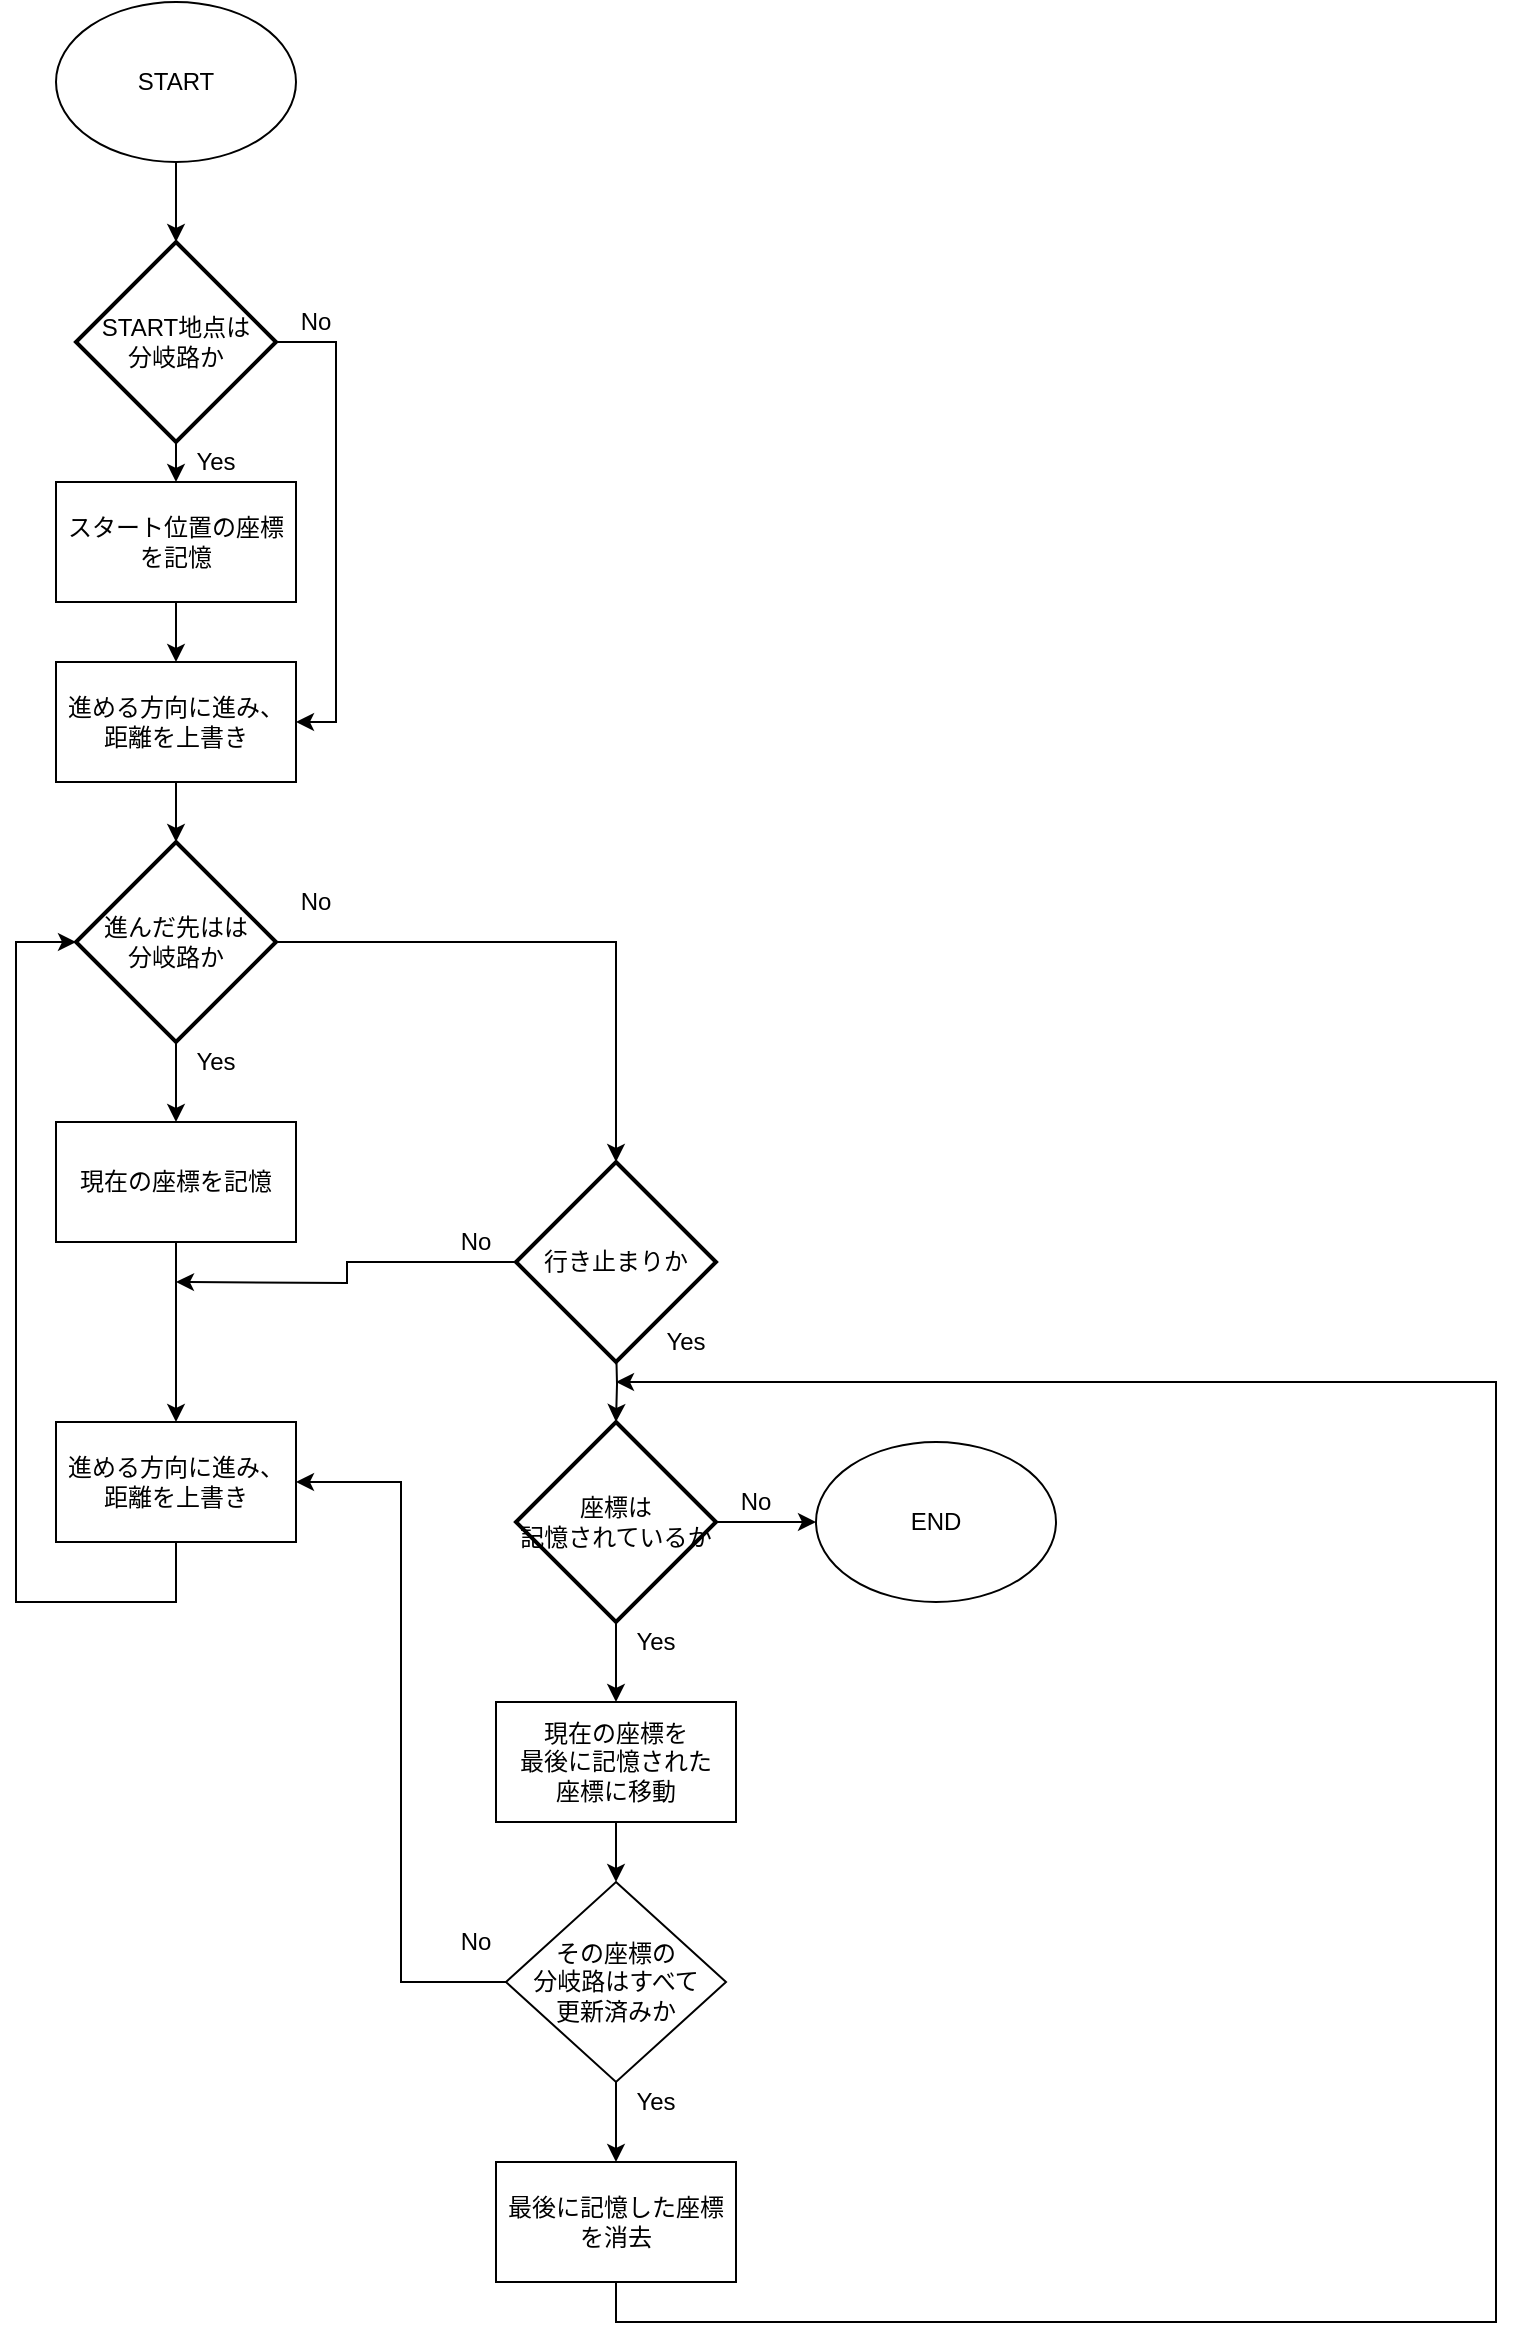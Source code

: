 <mxfile type="device" version="12.5.6"><diagram id="C5RBs43oDa-KdzZeNtuy" name="Page-1"><mxGraphModel grid="1" dx="1422" dy="760" gridSize="10" guides="1" tooltips="1" connect="1" arrows="1" fold="1" page="1" pageScale="1" pageWidth="1169" pageHeight="1654" math="0" shadow="0"><root><mxCell id="WIyWlLk6GJQsqaUBKTNV-0"/><mxCell id="WIyWlLk6GJQsqaUBKTNV-1" parent="WIyWlLk6GJQsqaUBKTNV-0"/><mxCell id="ZT4bDJopDThAnjBRuxK_-0" value="START" parent="WIyWlLk6GJQsqaUBKTNV-1" vertex="1" style="ellipse;whiteSpace=wrap;html=1;"><mxGeometry as="geometry" x="160" width="120" height="80"/></mxCell><mxCell id="p_W0jXkzf0kLU63Rr-wY-8" parent="WIyWlLk6GJQsqaUBKTNV-1" style="edgeStyle=orthogonalEdgeStyle;rounded=0;orthogonalLoop=1;jettySize=auto;html=1;entryX=1;entryY=0.5;entryDx=0;entryDy=0;" source="ZT4bDJopDThAnjBRuxK_-10" target="p_W0jXkzf0kLU63Rr-wY-4" edge="1"><mxGeometry as="geometry" relative="1"><mxPoint as="targetPoint" x="300" y="370"/><Array as="points"><mxPoint x="300" y="170"/><mxPoint x="300" y="360"/></Array></mxGeometry></mxCell><mxCell id="ZT4bDJopDThAnjBRuxK_-10" value="START地点は&lt;br&gt;分岐路か" parent="WIyWlLk6GJQsqaUBKTNV-1" vertex="1" style="strokeWidth=2;html=1;shape=mxgraph.flowchart.decision;whiteSpace=wrap;"><mxGeometry as="geometry" x="170" width="100" height="100" y="120"/></mxCell><mxCell id="ZT4bDJopDThAnjBRuxK_-12" value="" parent="WIyWlLk6GJQsqaUBKTNV-1" style="endArrow=classic;html=1;exitX=0.5;exitY=1;exitDx=0;exitDy=0;" source="ZT4bDJopDThAnjBRuxK_-0" target="ZT4bDJopDThAnjBRuxK_-10" edge="1"><mxGeometry as="geometry" width="50" height="50" relative="1"><mxPoint as="sourcePoint" x="160" y="320"/><mxPoint as="targetPoint" x="220" y="150"/></mxGeometry></mxCell><mxCell id="p_W0jXkzf0kLU63Rr-wY-3" parent="WIyWlLk6GJQsqaUBKTNV-1" style="edgeStyle=orthogonalEdgeStyle;rounded=0;orthogonalLoop=1;jettySize=auto;html=1;" source="ZT4bDJopDThAnjBRuxK_-15" edge="1"><mxGeometry as="geometry" relative="1"><mxPoint as="targetPoint" x="220" y="330"/></mxGeometry></mxCell><mxCell id="ZT4bDJopDThAnjBRuxK_-15" value="スタート位置の座標を記憶" parent="WIyWlLk6GJQsqaUBKTNV-1" vertex="1" style="rounded=0;whiteSpace=wrap;html=1;"><mxGeometry as="geometry" x="160" width="120" height="60" y="240"/></mxCell><mxCell id="ZT4bDJopDThAnjBRuxK_-16" value="" parent="WIyWlLk6GJQsqaUBKTNV-1" style="endArrow=classic;html=1;exitX=0.5;exitY=1;exitDx=0;exitDy=0;exitPerimeter=0;entryX=0.5;entryY=0;entryDx=0;entryDy=0;" source="ZT4bDJopDThAnjBRuxK_-10" target="ZT4bDJopDThAnjBRuxK_-15" edge="1"><mxGeometry as="geometry" width="50" height="50" relative="1"><mxPoint as="sourcePoint" x="160" y="370"/><mxPoint as="targetPoint" x="210" y="320"/></mxGeometry></mxCell><mxCell id="p_W0jXkzf0kLU63Rr-wY-0" value="Yes" parent="WIyWlLk6GJQsqaUBKTNV-1" vertex="1" style="text;html=1;strokeColor=none;fillColor=none;align=center;verticalAlign=middle;whiteSpace=wrap;rounded=0;"><mxGeometry as="geometry" x="220" width="40" height="20" y="220"/></mxCell><mxCell id="p_W0jXkzf0kLU63Rr-wY-13" parent="WIyWlLk6GJQsqaUBKTNV-1" style="edgeStyle=orthogonalEdgeStyle;rounded=0;orthogonalLoop=1;jettySize=auto;html=1;entryX=0.5;entryY=0;entryDx=0;entryDy=0;entryPerimeter=0;" source="p_W0jXkzf0kLU63Rr-wY-4" target="p_W0jXkzf0kLU63Rr-wY-14" edge="1"><mxGeometry as="geometry" relative="1"><mxPoint as="targetPoint" x="240" y="420"/></mxGeometry></mxCell><mxCell id="p_W0jXkzf0kLU63Rr-wY-4" value="進める方向に進み、&lt;br&gt;距離を上書き" parent="WIyWlLk6GJQsqaUBKTNV-1" vertex="1" style="rounded=0;whiteSpace=wrap;html=1;"><mxGeometry as="geometry" x="160" width="120" height="60" y="330"/></mxCell><mxCell id="p_W0jXkzf0kLU63Rr-wY-9" value="No" parent="WIyWlLk6GJQsqaUBKTNV-1" vertex="1" style="text;html=1;strokeColor=none;fillColor=none;align=center;verticalAlign=middle;whiteSpace=wrap;rounded=0;"><mxGeometry as="geometry" x="270" width="40" height="20" y="150"/></mxCell><mxCell id="p_W0jXkzf0kLU63Rr-wY-16" parent="WIyWlLk6GJQsqaUBKTNV-1" style="edgeStyle=orthogonalEdgeStyle;rounded=0;orthogonalLoop=1;jettySize=auto;html=1;entryX=0.5;entryY=0;entryDx=0;entryDy=0;" source="p_W0jXkzf0kLU63Rr-wY-14" target="p_W0jXkzf0kLU63Rr-wY-15" edge="1"><mxGeometry as="geometry" relative="1"/></mxCell><mxCell id="p_W0jXkzf0kLU63Rr-wY-20" value="" parent="WIyWlLk6GJQsqaUBKTNV-1" style="edgeStyle=orthogonalEdgeStyle;rounded=0;orthogonalLoop=1;jettySize=auto;html=1;" source="p_W0jXkzf0kLU63Rr-wY-14" target="p_W0jXkzf0kLU63Rr-wY-19" edge="1"><mxGeometry as="geometry" relative="1"/></mxCell><mxCell id="p_W0jXkzf0kLU63Rr-wY-14" value="進んだ先はは&lt;br&gt;分岐路か" parent="WIyWlLk6GJQsqaUBKTNV-1" vertex="1" style="strokeWidth=2;html=1;shape=mxgraph.flowchart.decision;whiteSpace=wrap;"><mxGeometry as="geometry" x="170" width="100" height="100" y="420"/></mxCell><mxCell id="p_W0jXkzf0kLU63Rr-wY-22" value="" parent="WIyWlLk6GJQsqaUBKTNV-1" style="edgeStyle=orthogonalEdgeStyle;rounded=0;orthogonalLoop=1;jettySize=auto;html=1;" target="p_W0jXkzf0kLU63Rr-wY-21" edge="1"><mxGeometry as="geometry" relative="1"><mxPoint as="sourcePoint" x="440" y="670"/></mxGeometry></mxCell><mxCell id="p_W0jXkzf0kLU63Rr-wY-35" parent="WIyWlLk6GJQsqaUBKTNV-1" style="edgeStyle=orthogonalEdgeStyle;rounded=0;orthogonalLoop=1;jettySize=auto;html=1;" source="p_W0jXkzf0kLU63Rr-wY-19" edge="1"><mxGeometry as="geometry" relative="1"><mxPoint as="targetPoint" x="220" y="640"/></mxGeometry></mxCell><mxCell id="p_W0jXkzf0kLU63Rr-wY-19" value="行き止まりか" parent="WIyWlLk6GJQsqaUBKTNV-1" vertex="1" style="strokeWidth=2;html=1;shape=mxgraph.flowchart.decision;whiteSpace=wrap;"><mxGeometry as="geometry" x="390" width="100" height="100" y="580"/></mxCell><mxCell id="p_W0jXkzf0kLU63Rr-wY-30" parent="WIyWlLk6GJQsqaUBKTNV-1" style="edgeStyle=orthogonalEdgeStyle;rounded=0;orthogonalLoop=1;jettySize=auto;html=1;" source="p_W0jXkzf0kLU63Rr-wY-21" target="p_W0jXkzf0kLU63Rr-wY-31" edge="1"><mxGeometry as="geometry" relative="1"><mxPoint as="targetPoint" x="600" y="760"/></mxGeometry></mxCell><mxCell id="p_W0jXkzf0kLU63Rr-wY-40" parent="WIyWlLk6GJQsqaUBKTNV-1" style="edgeStyle=orthogonalEdgeStyle;rounded=0;orthogonalLoop=1;jettySize=auto;html=1;" source="p_W0jXkzf0kLU63Rr-wY-21" target="p_W0jXkzf0kLU63Rr-wY-41" edge="1"><mxGeometry as="geometry" relative="1"><mxPoint as="targetPoint" x="440" y="860"/></mxGeometry></mxCell><mxCell id="p_W0jXkzf0kLU63Rr-wY-21" value="座標は&lt;br&gt;記憶されているか" parent="WIyWlLk6GJQsqaUBKTNV-1" vertex="1" style="strokeWidth=2;html=1;shape=mxgraph.flowchart.decision;whiteSpace=wrap;"><mxGeometry as="geometry" x="390" width="100" height="100" y="710"/></mxCell><mxCell id="p_W0jXkzf0kLU63Rr-wY-18" parent="WIyWlLk6GJQsqaUBKTNV-1" style="edgeStyle=orthogonalEdgeStyle;rounded=0;orthogonalLoop=1;jettySize=auto;html=1;entryX=0.5;entryY=0;entryDx=0;entryDy=0;" source="p_W0jXkzf0kLU63Rr-wY-15" target="p_W0jXkzf0kLU63Rr-wY-17" edge="1"><mxGeometry as="geometry" relative="1"/></mxCell><mxCell id="p_W0jXkzf0kLU63Rr-wY-15" value="現在の座標を記憶" parent="WIyWlLk6GJQsqaUBKTNV-1" vertex="1" style="rounded=0;whiteSpace=wrap;html=1;"><mxGeometry as="geometry" x="160" width="120" height="60" y="560"/></mxCell><mxCell id="p_W0jXkzf0kLU63Rr-wY-25" parent="WIyWlLk6GJQsqaUBKTNV-1" style="edgeStyle=orthogonalEdgeStyle;rounded=0;orthogonalLoop=1;jettySize=auto;html=1;entryX=0;entryY=0.5;entryDx=0;entryDy=0;entryPerimeter=0;exitX=0.5;exitY=1;exitDx=0;exitDy=0;" source="p_W0jXkzf0kLU63Rr-wY-17" target="p_W0jXkzf0kLU63Rr-wY-14" edge="1"><mxGeometry as="geometry" relative="1"><Array as="points"><mxPoint x="220" y="800"/><mxPoint x="140" y="800"/><mxPoint x="140" y="470"/></Array></mxGeometry></mxCell><mxCell id="p_W0jXkzf0kLU63Rr-wY-17" value="進める方向に進み、&lt;br&gt;距離を上書き" parent="WIyWlLk6GJQsqaUBKTNV-1" vertex="1" style="rounded=0;whiteSpace=wrap;html=1;"><mxGeometry as="geometry" x="160" width="120" height="60" y="710"/></mxCell><mxCell id="p_W0jXkzf0kLU63Rr-wY-26" value="Yes" parent="WIyWlLk6GJQsqaUBKTNV-1" vertex="1" style="text;html=1;strokeColor=none;fillColor=none;align=center;verticalAlign=middle;whiteSpace=wrap;rounded=0;"><mxGeometry as="geometry" x="220" width="40" height="20" y="520"/></mxCell><mxCell id="p_W0jXkzf0kLU63Rr-wY-27" value="No" parent="WIyWlLk6GJQsqaUBKTNV-1" vertex="1" style="text;html=1;strokeColor=none;fillColor=none;align=center;verticalAlign=middle;whiteSpace=wrap;rounded=0;"><mxGeometry as="geometry" x="270" width="40" height="20" y="440"/></mxCell><mxCell id="p_W0jXkzf0kLU63Rr-wY-31" value="END" parent="WIyWlLk6GJQsqaUBKTNV-1" vertex="1" style="ellipse;whiteSpace=wrap;html=1;"><mxGeometry as="geometry" x="540" width="120" height="80" y="720"/></mxCell><mxCell id="p_W0jXkzf0kLU63Rr-wY-36" value="No" parent="WIyWlLk6GJQsqaUBKTNV-1" vertex="1" style="text;html=1;strokeColor=none;fillColor=none;align=center;verticalAlign=middle;whiteSpace=wrap;rounded=0;"><mxGeometry as="geometry" x="350" width="40" height="20" y="610"/></mxCell><mxCell id="p_W0jXkzf0kLU63Rr-wY-37" value="Yes" parent="WIyWlLk6GJQsqaUBKTNV-1" vertex="1" style="text;html=1;strokeColor=none;fillColor=none;align=center;verticalAlign=middle;whiteSpace=wrap;rounded=0;"><mxGeometry as="geometry" x="455" width="40" height="20" y="660"/></mxCell><mxCell id="p_W0jXkzf0kLU63Rr-wY-42" parent="WIyWlLk6GJQsqaUBKTNV-1" style="edgeStyle=orthogonalEdgeStyle;rounded=0;orthogonalLoop=1;jettySize=auto;html=1;entryX=1;entryY=0.5;entryDx=0;entryDy=0;exitX=0;exitY=0.5;exitDx=0;exitDy=0;" source="p_W0jXkzf0kLU63Rr-wY-47" target="p_W0jXkzf0kLU63Rr-wY-17" edge="1"><mxGeometry as="geometry" relative="1"/></mxCell><mxCell id="p_W0jXkzf0kLU63Rr-wY-46" parent="WIyWlLk6GJQsqaUBKTNV-1" style="edgeStyle=orthogonalEdgeStyle;rounded=0;orthogonalLoop=1;jettySize=auto;html=1;" source="p_W0jXkzf0kLU63Rr-wY-41" target="p_W0jXkzf0kLU63Rr-wY-47" edge="1"><mxGeometry as="geometry" relative="1"><mxPoint as="targetPoint" x="440" y="960"/></mxGeometry></mxCell><mxCell id="p_W0jXkzf0kLU63Rr-wY-41" value="現在の座標を&lt;br&gt;最後に記憶された&lt;br&gt;座標に移動" parent="WIyWlLk6GJQsqaUBKTNV-1" vertex="1" style="rounded=0;whiteSpace=wrap;html=1;"><mxGeometry as="geometry" x="380" width="120" height="60" y="850"/></mxCell><mxCell id="p_W0jXkzf0kLU63Rr-wY-43" value="Yes" parent="WIyWlLk6GJQsqaUBKTNV-1" vertex="1" style="text;html=1;strokeColor=none;fillColor=none;align=center;verticalAlign=middle;whiteSpace=wrap;rounded=0;"><mxGeometry as="geometry" x="440" width="40" height="20" y="810"/></mxCell><mxCell id="p_W0jXkzf0kLU63Rr-wY-45" value="No" parent="WIyWlLk6GJQsqaUBKTNV-1" vertex="1" style="text;html=1;strokeColor=none;fillColor=none;align=center;verticalAlign=middle;whiteSpace=wrap;rounded=0;"><mxGeometry as="geometry" x="490" width="40" height="20" y="740"/></mxCell><mxCell id="p_W0jXkzf0kLU63Rr-wY-49" parent="WIyWlLk6GJQsqaUBKTNV-1" style="edgeStyle=orthogonalEdgeStyle;rounded=0;orthogonalLoop=1;jettySize=auto;html=1;" source="p_W0jXkzf0kLU63Rr-wY-47" target="p_W0jXkzf0kLU63Rr-wY-50" edge="1"><mxGeometry as="geometry" relative="1"><mxPoint as="targetPoint" x="440" y="1070"/></mxGeometry></mxCell><mxCell id="p_W0jXkzf0kLU63Rr-wY-47" value="その座標の&lt;br&gt;分岐路はすべて&lt;br&gt;更新済みか" parent="WIyWlLk6GJQsqaUBKTNV-1" vertex="1" style="rhombus;whiteSpace=wrap;html=1;"><mxGeometry as="geometry" x="385" width="110" height="100" y="940"/></mxCell><mxCell id="p_W0jXkzf0kLU63Rr-wY-51" parent="WIyWlLk6GJQsqaUBKTNV-1" style="edgeStyle=orthogonalEdgeStyle;rounded=0;orthogonalLoop=1;jettySize=auto;html=1;exitX=0.5;exitY=1;exitDx=0;exitDy=0;" source="p_W0jXkzf0kLU63Rr-wY-50" edge="1"><mxGeometry as="geometry" relative="1"><mxPoint as="targetPoint" x="440" y="690"/><Array as="points"><mxPoint x="440" y="1160"/><mxPoint x="880" y="1160"/><mxPoint x="880" y="690"/></Array></mxGeometry></mxCell><mxCell id="p_W0jXkzf0kLU63Rr-wY-50" value="最後に記憶した座標を消去" parent="WIyWlLk6GJQsqaUBKTNV-1" vertex="1" style="rounded=0;whiteSpace=wrap;html=1;"><mxGeometry as="geometry" x="380" width="120" height="60" y="1080"/></mxCell><mxCell id="p_W0jXkzf0kLU63Rr-wY-52" value="Yes" parent="WIyWlLk6GJQsqaUBKTNV-1" vertex="1" style="text;html=1;strokeColor=none;fillColor=none;align=center;verticalAlign=middle;whiteSpace=wrap;rounded=0;"><mxGeometry as="geometry" x="440" width="40" height="20" y="1040"/></mxCell><mxCell id="p_W0jXkzf0kLU63Rr-wY-55" value="No" parent="WIyWlLk6GJQsqaUBKTNV-1" vertex="1" style="text;html=1;strokeColor=none;fillColor=none;align=center;verticalAlign=middle;whiteSpace=wrap;rounded=0;"><mxGeometry as="geometry" x="350" width="40" height="20" y="960"/></mxCell></root></mxGraphModel></diagram></mxfile>